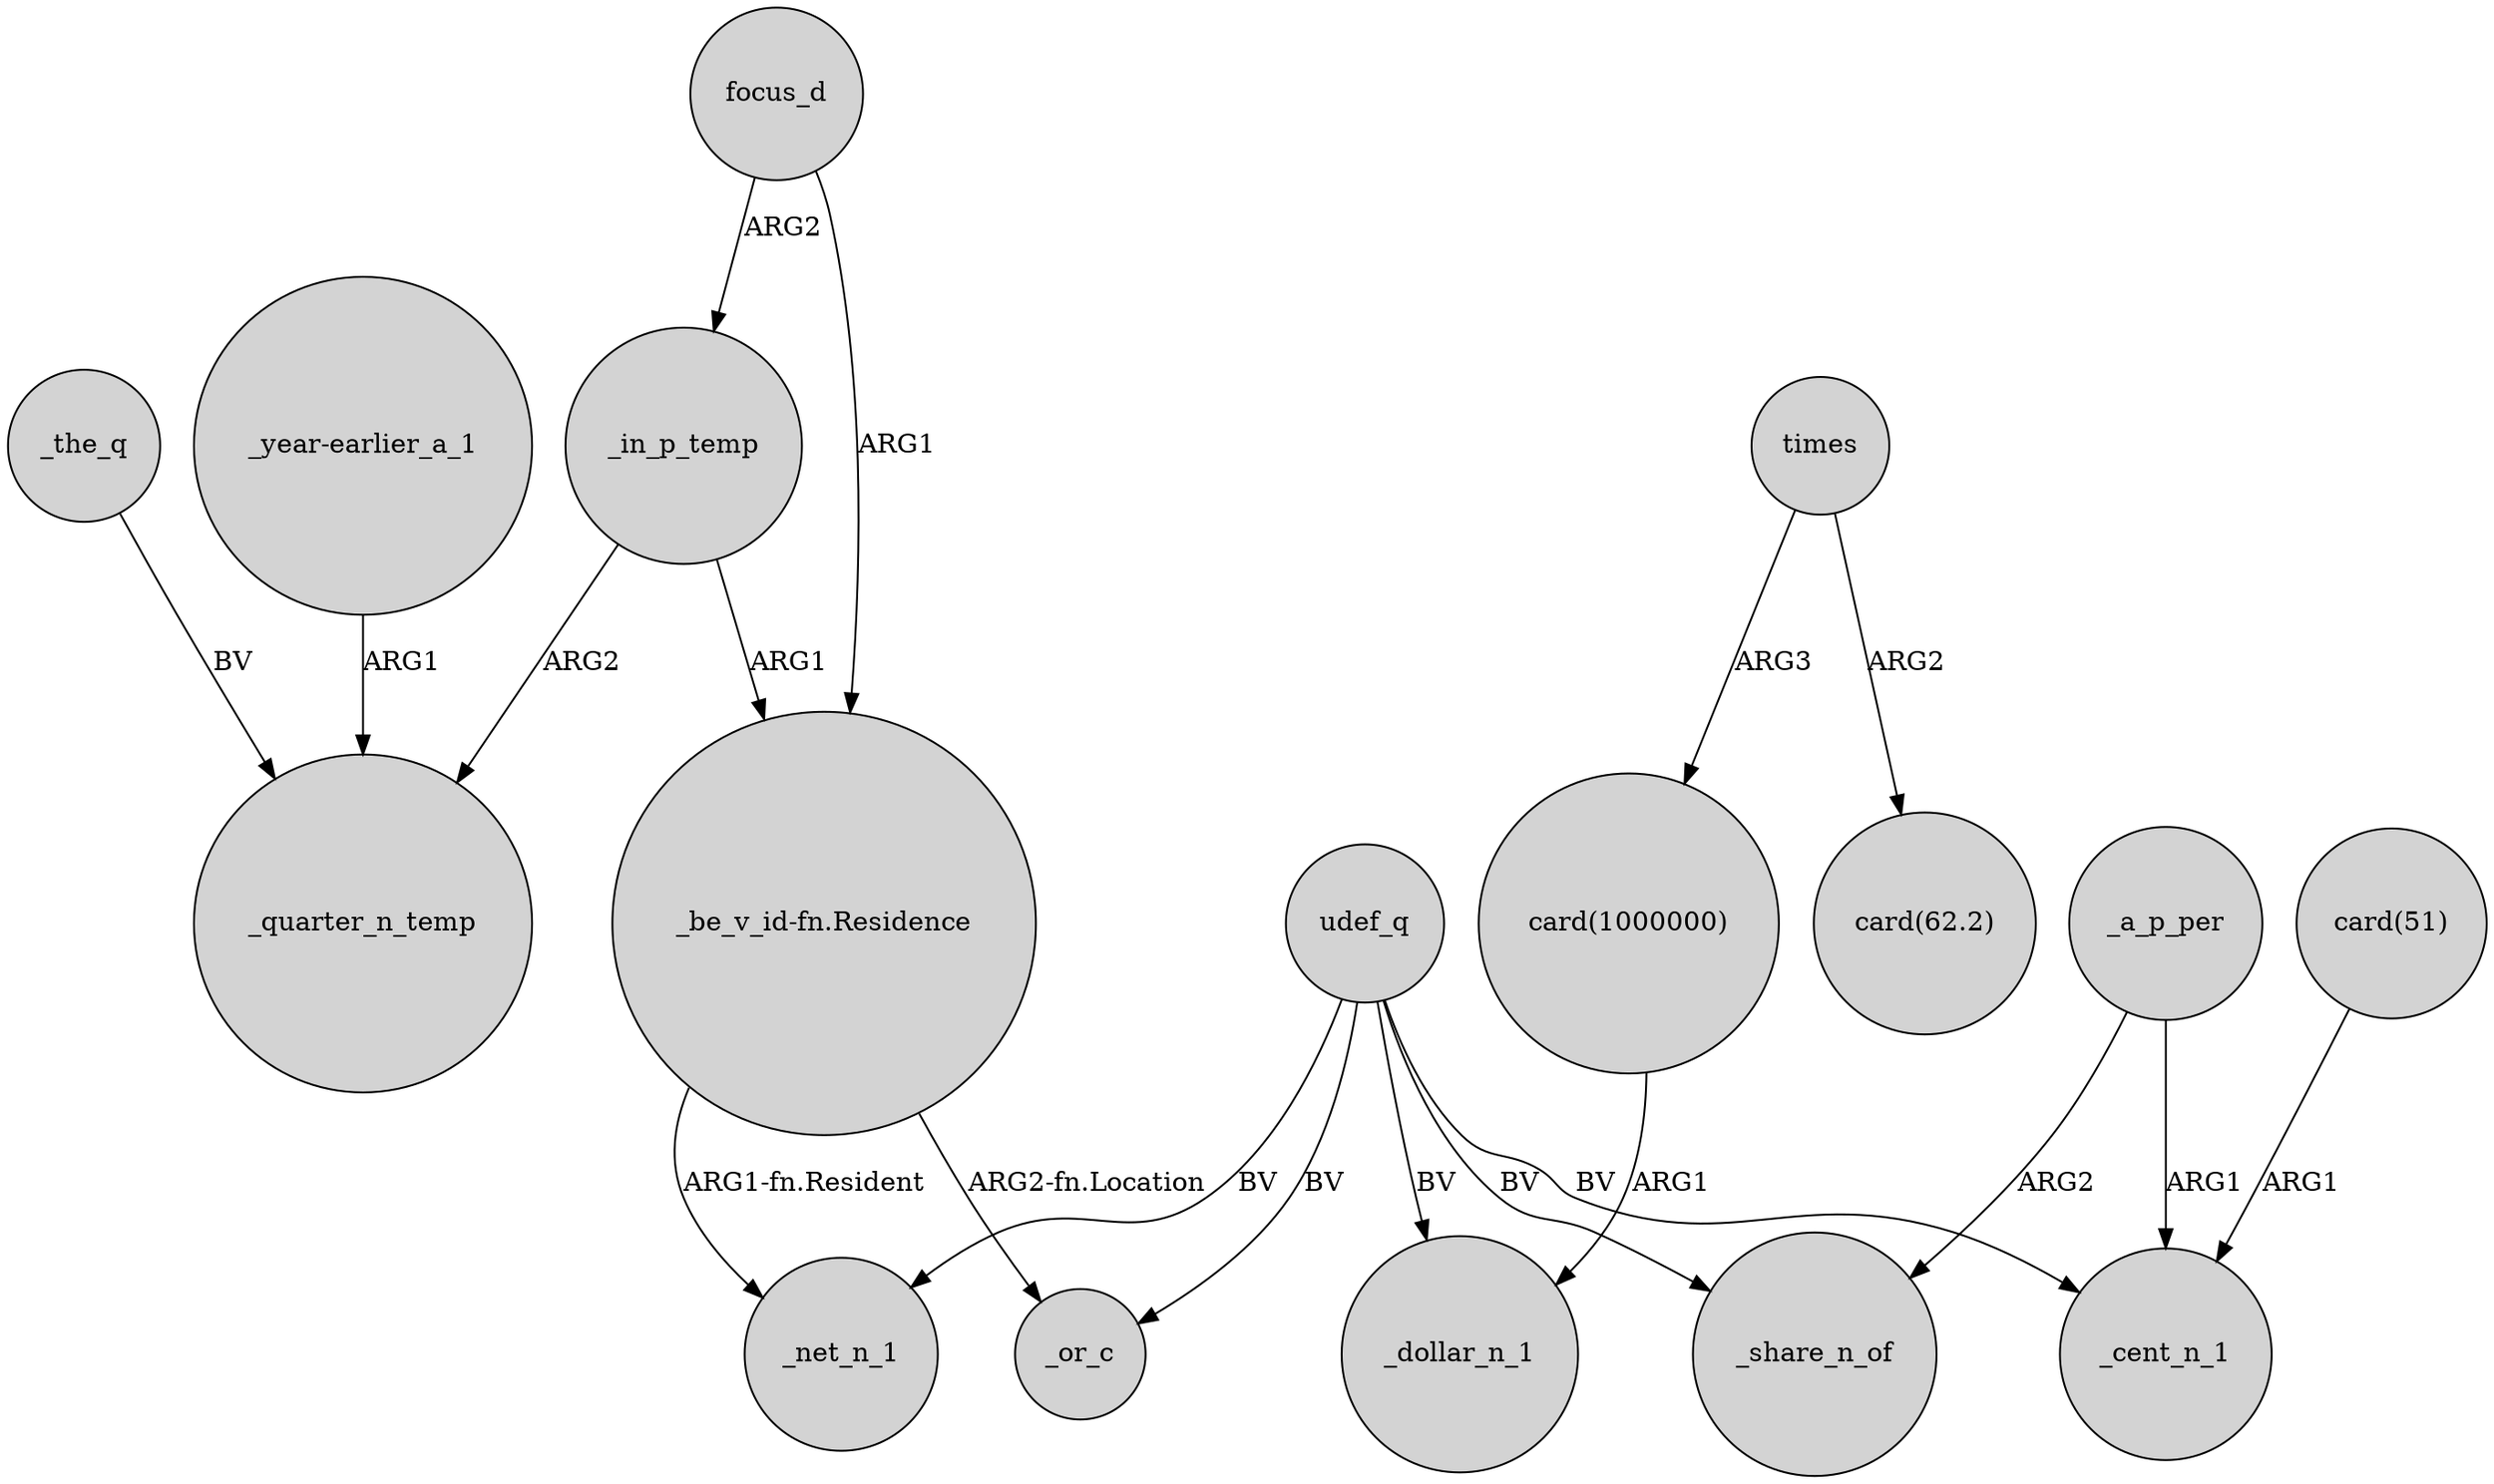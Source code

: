 digraph {
	node [shape=circle style=filled]
	_in_p_temp -> _quarter_n_temp [label=ARG2]
	_a_p_per -> _cent_n_1 [label=ARG1]
	"card(51)" -> _cent_n_1 [label=ARG1]
	_the_q -> _quarter_n_temp [label=BV]
	times -> "card(1000000)" [label=ARG3]
	"_be_v_id-fn.Residence" -> _or_c [label="ARG2-fn.Location"]
	udef_q -> _cent_n_1 [label=BV]
	udef_q -> _or_c [label=BV]
	_a_p_per -> _share_n_of [label=ARG2]
	_in_p_temp -> "_be_v_id-fn.Residence" [label=ARG1]
	udef_q -> _share_n_of [label=BV]
	udef_q -> _net_n_1 [label=BV]
	"_year-earlier_a_1" -> _quarter_n_temp [label=ARG1]
	udef_q -> _dollar_n_1 [label=BV]
	"card(1000000)" -> _dollar_n_1 [label=ARG1]
	focus_d -> _in_p_temp [label=ARG2]
	times -> "card(62.2)" [label=ARG2]
	"_be_v_id-fn.Residence" -> _net_n_1 [label="ARG1-fn.Resident"]
	focus_d -> "_be_v_id-fn.Residence" [label=ARG1]
}

